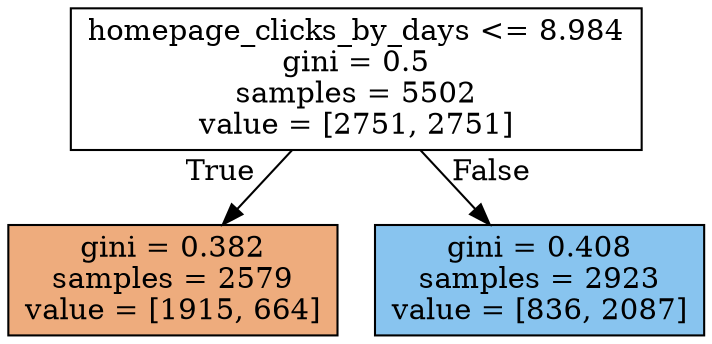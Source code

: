 digraph Tree {
node [shape=box, style="filled", color="black"] ;
0 [label="homepage_clicks_by_days <= 8.984\ngini = 0.5\nsamples = 5502\nvalue = [2751, 2751]", fillcolor="#e5813900"] ;
1 [label="gini = 0.382\nsamples = 2579\nvalue = [1915, 664]", fillcolor="#e58139a7"] ;
0 -> 1 [labeldistance=2.5, labelangle=45, headlabel="True"] ;
2 [label="gini = 0.408\nsamples = 2923\nvalue = [836, 2087]", fillcolor="#399de599"] ;
0 -> 2 [labeldistance=2.5, labelangle=-45, headlabel="False"] ;
}